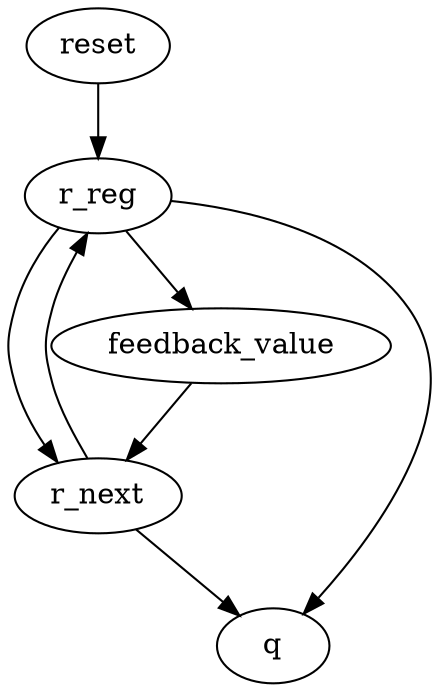 strict digraph "" {
	r_reg -> r_next	[weight=1.0];
	r_reg -> q	[weight=1.0];
	r_reg -> feedback_value	[weight=1.0];
	r_next -> r_reg	[weight=1.0];
	r_next -> q	[weight=1.0];
	feedback_value -> r_next	[weight=1.0];
	reset -> r_reg	[weight=2.0];
}
